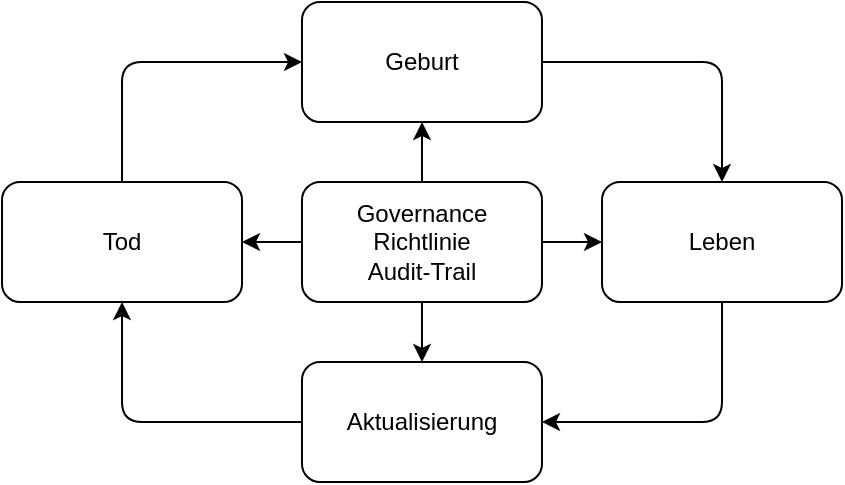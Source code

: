 <mxfile>
    <diagram id="facs2NvRdU_u4Pje2uUw" name="Page-1">
        <mxGraphModel dx="889" dy="273" grid="1" gridSize="10" guides="1" tooltips="1" connect="1" arrows="1" fold="1" page="1" pageScale="1" pageWidth="850" pageHeight="1100" math="0" shadow="0">
            <root>
                <mxCell id="0"/>
                <mxCell id="1" parent="0"/>
                <mxCell id="7" style="edgeStyle=none;html=1;entryX=0.5;entryY=1;entryDx=0;entryDy=0;" parent="1" source="2" target="6" edge="1">
                    <mxGeometry relative="1" as="geometry"/>
                </mxCell>
                <mxCell id="8" style="edgeStyle=none;html=1;entryX=0;entryY=0.5;entryDx=0;entryDy=0;" parent="1" source="2" target="5" edge="1">
                    <mxGeometry relative="1" as="geometry"/>
                </mxCell>
                <mxCell id="9" style="edgeStyle=none;html=1;entryX=0.5;entryY=0;entryDx=0;entryDy=0;" parent="1" source="2" target="4" edge="1">
                    <mxGeometry relative="1" as="geometry"/>
                </mxCell>
                <mxCell id="10" style="edgeStyle=none;html=1;entryX=1;entryY=0.5;entryDx=0;entryDy=0;" parent="1" source="2" target="3" edge="1">
                    <mxGeometry relative="1" as="geometry"/>
                </mxCell>
                <mxCell id="2" value="Governance&lt;br&gt;Richtlinie&lt;br&gt;Audit-Trail" style="rounded=1;whiteSpace=wrap;html=1;" parent="1" vertex="1">
                    <mxGeometry x="340" y="130" width="120" height="60" as="geometry"/>
                </mxCell>
                <mxCell id="14" style="edgeStyle=none;html=1;entryX=0;entryY=0.5;entryDx=0;entryDy=0;" parent="1" source="3" target="6" edge="1">
                    <mxGeometry relative="1" as="geometry">
                        <Array as="points">
                            <mxPoint x="250" y="70"/>
                        </Array>
                    </mxGeometry>
                </mxCell>
                <mxCell id="3" value="Tod" style="rounded=1;whiteSpace=wrap;html=1;" parent="1" vertex="1">
                    <mxGeometry x="190" y="130" width="120" height="60" as="geometry"/>
                </mxCell>
                <mxCell id="13" style="edgeStyle=none;html=1;entryX=0.5;entryY=1;entryDx=0;entryDy=0;" parent="1" source="4" target="3" edge="1">
                    <mxGeometry relative="1" as="geometry">
                        <Array as="points">
                            <mxPoint x="250" y="250"/>
                        </Array>
                    </mxGeometry>
                </mxCell>
                <mxCell id="4" value="Aktualisierung&lt;br&gt;" style="rounded=1;whiteSpace=wrap;html=1;" parent="1" vertex="1">
                    <mxGeometry x="340" y="220" width="120" height="60" as="geometry"/>
                </mxCell>
                <mxCell id="12" style="edgeStyle=none;html=1;entryX=1;entryY=0.5;entryDx=0;entryDy=0;" parent="1" source="5" target="4" edge="1">
                    <mxGeometry relative="1" as="geometry">
                        <Array as="points">
                            <mxPoint x="550" y="250"/>
                        </Array>
                    </mxGeometry>
                </mxCell>
                <mxCell id="5" value="Leben" style="rounded=1;whiteSpace=wrap;html=1;" parent="1" vertex="1">
                    <mxGeometry x="490" y="130" width="120" height="60" as="geometry"/>
                </mxCell>
                <mxCell id="11" style="edgeStyle=none;html=1;entryX=0.5;entryY=0;entryDx=0;entryDy=0;" parent="1" source="6" target="5" edge="1">
                    <mxGeometry relative="1" as="geometry">
                        <Array as="points">
                            <mxPoint x="550" y="70"/>
                        </Array>
                    </mxGeometry>
                </mxCell>
                <mxCell id="6" value="Geburt" style="rounded=1;whiteSpace=wrap;html=1;" parent="1" vertex="1">
                    <mxGeometry x="340" y="40" width="120" height="60" as="geometry"/>
                </mxCell>
            </root>
        </mxGraphModel>
    </diagram>
</mxfile>